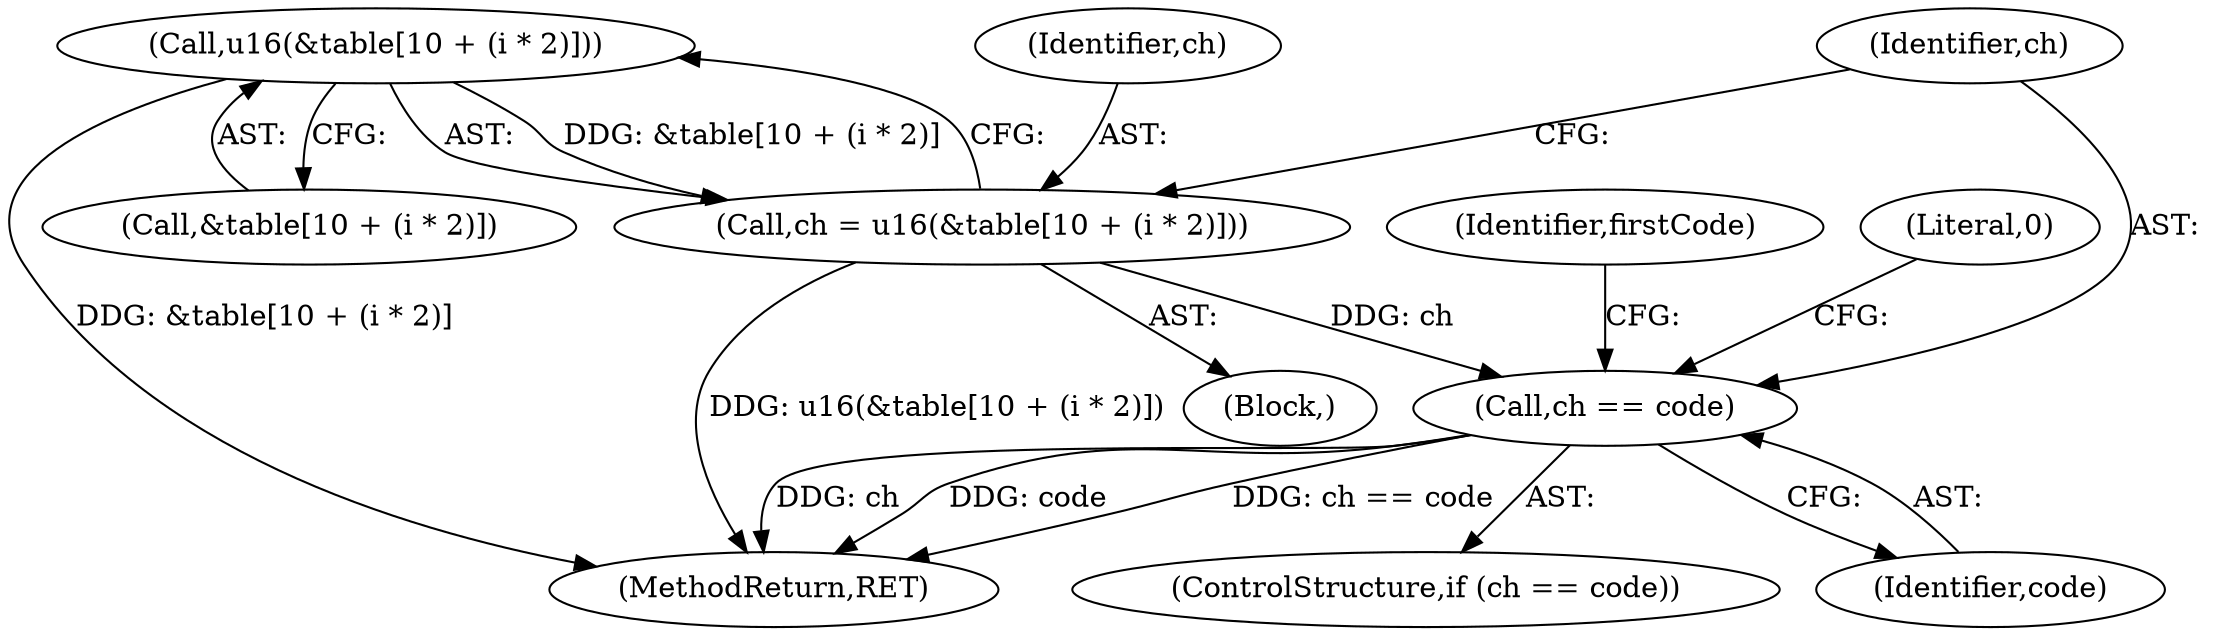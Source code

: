 digraph "0_ghostscript_961b10cdd71403072fb99401a45f3bef6ce53626@array" {
"1000657" [label="(Call,u16(&table[10 + (i * 2)]))"];
"1000655" [label="(Call,ch = u16(&table[10 + (i * 2)]))"];
"1000667" [label="(Call,ch == code)"];
"1000675" [label="(Literal,0)"];
"1000818" [label="(MethodReturn,RET)"];
"1000666" [label="(ControlStructure,if (ch == code))"];
"1000669" [label="(Identifier,code)"];
"1000658" [label="(Call,&table[10 + (i * 2)])"];
"1000668" [label="(Identifier,ch)"];
"1000655" [label="(Call,ch = u16(&table[10 + (i * 2)]))"];
"1000652" [label="(Block,)"];
"1000672" [label="(Identifier,firstCode)"];
"1000657" [label="(Call,u16(&table[10 + (i * 2)]))"];
"1000667" [label="(Call,ch == code)"];
"1000656" [label="(Identifier,ch)"];
"1000657" -> "1000655"  [label="AST: "];
"1000657" -> "1000658"  [label="CFG: "];
"1000658" -> "1000657"  [label="AST: "];
"1000655" -> "1000657"  [label="CFG: "];
"1000657" -> "1000818"  [label="DDG: &table[10 + (i * 2)]"];
"1000657" -> "1000655"  [label="DDG: &table[10 + (i * 2)]"];
"1000655" -> "1000652"  [label="AST: "];
"1000656" -> "1000655"  [label="AST: "];
"1000668" -> "1000655"  [label="CFG: "];
"1000655" -> "1000818"  [label="DDG: u16(&table[10 + (i * 2)])"];
"1000655" -> "1000667"  [label="DDG: ch"];
"1000667" -> "1000666"  [label="AST: "];
"1000667" -> "1000669"  [label="CFG: "];
"1000668" -> "1000667"  [label="AST: "];
"1000669" -> "1000667"  [label="AST: "];
"1000672" -> "1000667"  [label="CFG: "];
"1000675" -> "1000667"  [label="CFG: "];
"1000667" -> "1000818"  [label="DDG: ch"];
"1000667" -> "1000818"  [label="DDG: code"];
"1000667" -> "1000818"  [label="DDG: ch == code"];
}
